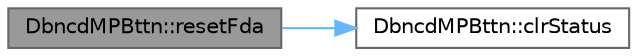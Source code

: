 digraph "DbncdMPBttn::resetFda"
{
 // LATEX_PDF_SIZE
  bgcolor="transparent";
  edge [fontname=Helvetica,fontsize=10,labelfontname=Helvetica,labelfontsize=10];
  node [fontname=Helvetica,fontsize=10,shape=box,height=0.2,width=0.4];
  rankdir="LR";
  Node1 [id="Node000001",label="DbncdMPBttn::resetFda",height=0.2,width=0.4,color="gray40", fillcolor="grey60", style="filled", fontcolor="black",tooltip="Resets the MPB behavior automaton to it's Initial or Start State"];
  Node1 -> Node2 [id="edge1_Node000001_Node000002",color="steelblue1",style="solid",tooltip=" "];
  Node2 [id="Node000002",label="DbncdMPBttn::clrStatus",height=0.2,width=0.4,color="grey40", fillcolor="white", style="filled",URL="$class_dbncd_m_p_bttn.html#a3009725646aeb160884b8109d180b530",tooltip="Clears and resets flags, timers and counters modified through the object's signals processing."];
}
